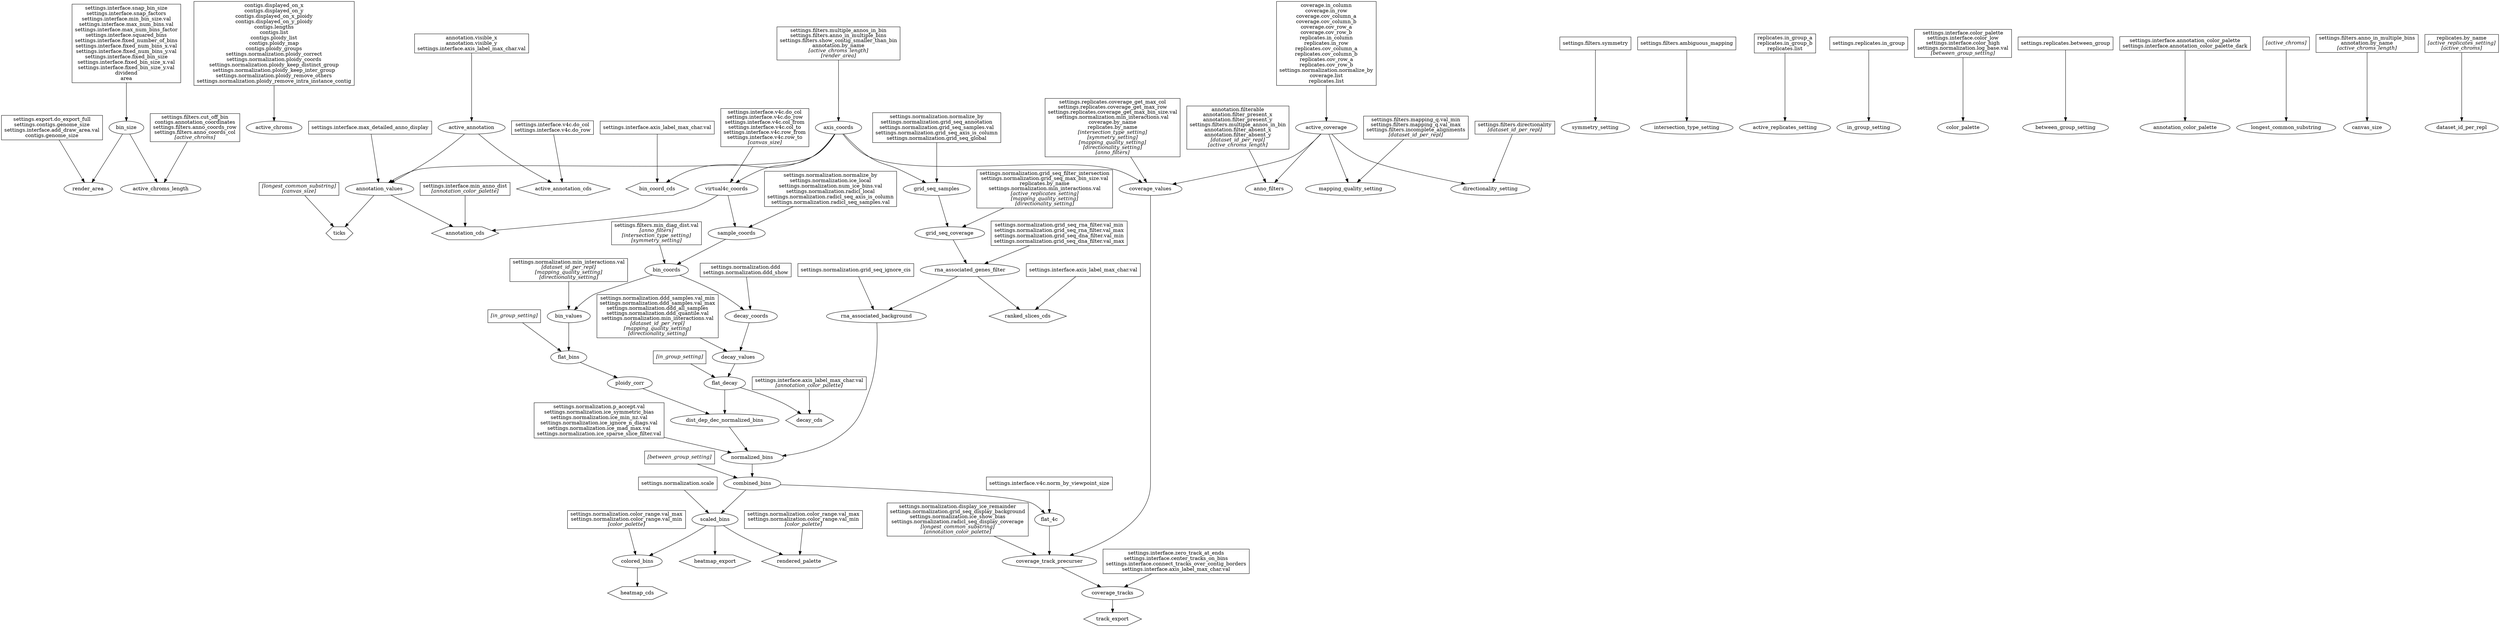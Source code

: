 digraph libContactMappingFlowDiagram {
        bin_size_in [shape=box, label=<settings.interface.snap_bin_size<br/>settings.interface.snap_factors<br/>settings.interface.min_bin_size.val<br/>settings.interface.max_num_bins.val<br/>settings.interface.max_num_bins_factor<br/>settings.interface.squared_bins<br/>settings.interface.fixed_number_of_bins<br/>settings.interface.fixed_num_bins_x.val<br/>settings.interface.fixed_num_bins_y.val<br/>settings.interface.fixed_bin_size<br/>settings.interface.fixed_bin_size_x.val<br/>settings.interface.fixed_bin_size_y.val<br/>dividend<br/>area<br/>>];
        bin_size_in -> bin_size;
        render_area_in [shape=box, label=<settings.export.do_export_full<br/>settings.contigs.genome_size<br/>settings.interface.add_draw_area.val<br/>contigs.genome_size<br/>>];
        render_area_in -> render_area;
        bin_size -> render_area;
        active_chroms_in [shape=box, label=<contigs.displayed_on_x<br/>contigs.displayed_on_y<br/>contigs.displayed_on_x_ploidy<br/>contigs.displayed_on_y_ploidy<br/>contigs.lengths<br/>contigs.list<br/>contigs.ploidy_list<br/>contigs.ploidy_map<br/>contigs.ploidy_groups<br/>settings.normalization.ploidy_correct<br/>settings.normalization.ploidy_coords<br/>settings.normalization.ploidy_keep_distinct_group<br/>settings.normalization.ploidy_keep_inter_group<br/>settings.normalization.ploidy_remove_others<br/>settings.normalization.ploidy_remove_intra_instance_contig<br/>>];
        active_chroms_in -> active_chroms;
        axis_coords_in [shape=box, label=<settings.filters.multiple_annos_in_bin<br/>settings.filters.anno_in_multiple_bins<br/>settings.filters.show_contig_smaller_than_bin<br/>annotation.by_name<br/><i>[active_chroms_length]</i><br/><i>[render_area]</i><br/>>];
        axis_coords_in -> axis_coords;
        symmetry_setting_in [shape=box, label=<settings.filters.symmetry<br/>>];
        symmetry_setting_in -> symmetry_setting;
        bin_coords_in [shape=box, label=<settings.filters.min_diag_dist.val<br/><i>[anno_filters]</i><br/><i>[intersection_type_setting]</i><br/><i>[symmetry_setting]</i><br/>>];
        bin_coords_in -> bin_coords;
        sample_coords -> bin_coords;
        decay_coords_in [shape=box, label=<settings.normalization.ddd<br/>settings.normalization.ddd_show<br/>>];
        decay_coords_in -> decay_coords;
        bin_coords -> decay_coords;
        flat_decay_in [shape=box, label=<<i>[in_group_setting]</i><br/>>];
        flat_decay_in -> flat_decay;
        decay_values -> flat_decay;
        intersection_type_setting_in [shape=box, label=<settings.filters.ambiguous_mapping<br/>>];
        intersection_type_setting_in -> intersection_type_setting;
        active_replicates_setting_in [shape=box, label=<replicates.in_group_a<br/>replicates.in_group_b<br/>replicates.list<br/>>];
        active_replicates_setting_in -> active_replicates_setting;
        active_coverage_in [shape=box, label=<coverage.in_column<br/>coverage.in_row<br/>coverage.cov_column_a<br/>coverage.cov_column_b<br/>coverage.cov_row_a<br/>coverage.cov_row_b<br/>replicates.in_column<br/>replicates.in_row<br/>replicates.cov_column_a<br/>replicates.cov_column_b<br/>replicates.cov_row_a<br/>replicates.cov_row_b<br/>settings.normalization.normalize_by<br/>coverage.list<br/>replicates.list<br/>>];
        active_coverage_in -> active_coverage;
        coverage_values_in [shape=box, label=<settings.replicates.coverage_get_max_col<br/>settings.replicates.coverage_get_max_row<br/>settings.replicates.coverage_get_max_bin_size.val<br/>settings.normalization.min_interactions.val<br/>coverage.by_name<br/>replicates.by_name<br/><i>[intersection_type_setting]</i><br/><i>[symmetry_setting]</i><br/><i>[mapping_quality_setting]</i><br/><i>[directionality_setting]</i><br/><i>[anno_filters]</i><br/>>];
        coverage_values_in -> coverage_values;
        active_coverage -> coverage_values;
        axis_coords -> coverage_values;
        bin_values_in [shape=box, label=<settings.normalization.min_interactions.val<br/><i>[dataset_id_per_repl]</i><br/><i>[mapping_quality_setting]</i><br/><i>[directionality_setting]</i><br/>>];
        bin_values_in -> bin_values;
        bin_coords -> bin_values;
        decay_values_in [shape=box, label=<settings.normalization.ddd_samples.val_min<br/>settings.normalization.ddd_samples.val_max<br/>settings.normalization.ddd_all_samples<br/>settings.normalization.ddd_quantile.val<br/>settings.normalization.min_interactions.val<br/><i>[dataset_id_per_repl]</i><br/><i>[mapping_quality_setting]</i><br/><i>[directionality_setting]</i><br/>>];
        decay_values_in -> decay_values;
        decay_coords -> decay_values;
        flat_bins_in [shape=box, label=<<i>[in_group_setting]</i><br/>>];
        flat_bins_in -> flat_bins;
        bin_values -> flat_bins;
        flat_bins -> ploidy_corr;
        in_group_setting_in [shape=box, label=<settings.replicates.in_group<br/>>];
        in_group_setting_in -> in_group_setting;
        normalized_bins_in [shape=box, label=<settings.normalization.p_accept.val<br/>settings.normalization.ice_symmetric_bias<br/>settings.normalization.ice_min_nz.val<br/>settings.normalization.ice_ignore_n_diags.val<br/>settings.normalization.ice_mad_max.val<br/>settings.normalization.ice_sparse_slice_filter.val<br/>>];
        normalized_bins_in -> normalized_bins;
        dist_dep_dec_normalized_bins -> normalized_bins;
        rna_associated_background -> normalized_bins;
        ploidy_corr -> dist_dep_dec_normalized_bins;
        flat_decay -> dist_dep_dec_normalized_bins;
        decay_cds_in [shape=box, label=<settings.interface.axis_label_max_char.val<br/><i>[annotation_color_palette]</i><br/>>];
        decay_cds_in -> decay_cds;
        decay_cds [shape=hexagon];
        flat_decay -> decay_cds;
        color_palette_in [shape=box, label=<settings.interface.color_palette<br/>settings.interface.color_low<br/>settings.interface.color_high<br/>settings.normalization.log_base.val<br/><i>[between_group_setting]</i><br/>>];
        color_palette_in -> color_palette;
        between_group_setting_in [shape=box, label=<settings.replicates.between_group<br/>>];
        between_group_setting_in -> between_group_setting;
        combined_bins_in [shape=box, label=<<i>[between_group_setting]</i><br/>>];
        combined_bins_in -> combined_bins;
        normalized_bins -> combined_bins;
        colored_bins_in [shape=box, label=<settings.normalization.color_range.val_max<br/>settings.normalization.color_range.val_min<br/><i>[color_palette]</i><br/>>];
        colored_bins_in -> colored_bins;
        scaled_bins -> colored_bins;
        active_annotation_in [shape=box, label=<annotation.visible_x<br/>annotation.visible_y<br/>settings.interface.axis_label_max_char.val<br/>>];
        active_annotation_in -> active_annotation;
        annotation_values_in [shape=box, label=<settings.interface.max_detailed_anno_display<br/>>];
        annotation_values_in -> annotation_values;
        active_annotation -> annotation_values;
        axis_coords -> annotation_values;
        annotation_cds_in [shape=box, label=<settings.interface.min_anno_dist<br/><i>[annotation_color_palette]</i><br/>>];
        annotation_cds_in -> annotation_cds;
        annotation_cds [shape=hexagon];
        annotation_values -> annotation_cds;
        virtual4c_coords -> annotation_cds;
        annotation_color_palette_in [shape=box, label=<settings.interface.annotation_color_palette<br/>settings.interface.annotation_color_palette_dark<br/>>];
        annotation_color_palette_in -> annotation_color_palette;
        active_annotation_cds_in [shape=box, label=<settings.interface.v4c.do_col<br/>settings.interface.v4c.do_row<br/>>];
        active_annotation_cds_in -> active_annotation_cds;
        active_annotation_cds [shape=hexagon];
        active_annotation -> active_annotation_cds;
        heatmap_cds [shape=hexagon];
        colored_bins -> heatmap_cds;
        heatmap_export [shape=hexagon];
        scaled_bins -> heatmap_export;
        track_export [shape=hexagon];
        coverage_tracks -> track_export;
        scaled_bins_in [shape=box, label=<settings.normalization.scale<br/>>];
        scaled_bins_in -> scaled_bins;
        combined_bins -> scaled_bins;
        ticks_in [shape=box, label=<<i>[longest_common_substring]</i><br/><i>[canvas_size]</i><br/>>];
        ticks_in -> ticks;
        ticks [shape=hexagon];
        annotation_values -> ticks;
        coverage_track_precurser_in [shape=box, label=<settings.normalization.display_ice_remainder<br/>settings.normalization.grid_seq_display_background<br/>settings.normalization.ice_show_bias<br/>settings.normalization.radicl_seq_display_coverage<br/><i>[longest_common_substring]</i><br/><i>[annotation_color_palette]</i><br/>>];
        coverage_track_precurser_in -> coverage_track_precurser;
        coverage_values -> coverage_track_precurser;
        flat_4c -> coverage_track_precurser;
        coverage_tracks_in [shape=box, label=<settings.interface.zero_track_at_ends<br/>settings.interface.center_tracks_on_bins<br/>settings.interface.connect_tracks_over_contig_borders<br/>settings.interface.axis_label_max_char.val<br/>>];
        coverage_tracks_in -> coverage_tracks;
        coverage_track_precurser -> coverage_tracks;
        rendered_palette_in [shape=box, label=<settings.normalization.color_range.val_max<br/>settings.normalization.color_range.val_min<br/><i>[color_palette]</i><br/>>];
        rendered_palette_in -> rendered_palette;
        rendered_palette [shape=hexagon];
        scaled_bins -> rendered_palette;
        anno_filters_in [shape=box, label=<annotation.filterable<br/>annotation.filter_present_x<br/>annotation.filter_present_y<br/>settings.filters.multiple_annos_in_bin<br/>annotation.filter_absent_x<br/>annotation.filter_absent_y<br/><i>[dataset_id_per_repl]</i><br/><i>[active_chroms_length]</i><br/>>];
        anno_filters_in -> anno_filters;
        active_coverage -> anno_filters;
        longest_common_substring_in [shape=box, label=<<i>[active_chroms]</i><br/>>];
        longest_common_substring_in -> longest_common_substring;
        canvas_size_in [shape=box, label=<settings.filters.anno_in_multiple_bins<br/>annotation.by_name<br/><i>[active_chroms_length]</i><br/>>];
        canvas_size_in -> canvas_size;
        mapping_quality_setting_in [shape=box, label=<settings.filters.mapping_q.val_min<br/>settings.filters.mapping_q.val_max<br/>settings.filters.incomplete_alignments<br/><i>[dataset_id_per_repl]</i><br/>>];
        mapping_quality_setting_in -> mapping_quality_setting;
        active_coverage -> mapping_quality_setting;
        directionality_setting_in [shape=box, label=<settings.filters.directionality<br/><i>[dataset_id_per_repl]</i><br/>>];
        directionality_setting_in -> directionality_setting;
        active_coverage -> directionality_setting;
        ranked_slices_cds_in [shape=box, label=<settings.interface.axis_label_max_char.val<br/>>];
        ranked_slices_cds_in -> ranked_slices_cds;
        ranked_slices_cds [shape=hexagon];
        rna_associated_genes_filter -> ranked_slices_cds;
        grid_seq_coverage_in [shape=box, label=<settings.normalization.grid_seq_filter_intersection<br/>settings.normalization.grid_seq_max_bin_size.val<br/>replicates.by_name<br/>settings.normalization.min_interactions.val<br/><i>[active_replicates_setting]</i><br/><i>[mapping_quality_setting]</i><br/><i>[directionality_setting]</i><br/>>];
        grid_seq_coverage_in -> grid_seq_coverage;
        grid_seq_samples -> grid_seq_coverage;
        rna_associated_genes_filter_in [shape=box, label=<settings.normalization.grid_seq_rna_filter.val_min<br/>settings.normalization.grid_seq_rna_filter.val_max<br/>settings.normalization.grid_seq_dna_filter.val_min<br/>settings.normalization.grid_seq_dna_filter.val_max<br/>>];
        rna_associated_genes_filter_in -> rna_associated_genes_filter;
        grid_seq_coverage -> rna_associated_genes_filter;
        rna_associated_background_in [shape=box, label=<settings.normalization.grid_seq_ignore_cis<br/>>];
        rna_associated_background_in -> rna_associated_background;
        rna_associated_genes_filter -> rna_associated_background;
        grid_seq_samples_in [shape=box, label=<settings.normalization.normalize_by<br/>settings.normalization.grid_seq_annotation<br/>settings.normalization.grid_seq_samples.val<br/>settings.normalization.grid_seq_axis_is_column<br/>settings.normalization.grid_seq_global<br/>>];
        grid_seq_samples_in -> grid_seq_samples;
        axis_coords -> grid_seq_samples;
        dataset_id_per_repl_in [shape=box, label=<replicates.by_name<br/><i>[active_replicates_setting]</i><br/><i>[active_chroms]</i><br/>>];
        dataset_id_per_repl_in -> dataset_id_per_repl;
        active_chroms_length_in [shape=box, label=<settings.filters.cut_off_bin<br/>contigs.annotation_coordinates<br/>settings.filters.anno_coords_row<br/>settings.filters.anno_coords_col<br/><i>[active_chroms]</i><br/>>];
        active_chroms_length_in -> active_chroms_length;
        bin_size -> active_chroms_length;
        virtual4c_coords_in [shape=box, label=<settings.interface.v4c.do_col<br/>settings.interface.v4c.do_row<br/>settings.interface.v4c.col_from<br/>settings.interface.v4c.col_to<br/>settings.interface.v4c.row_from<br/>settings.interface.v4c.row_to<br/><i>[canvas_size]</i><br/>>];
        virtual4c_coords_in -> virtual4c_coords;
        axis_coords -> virtual4c_coords;
        flat_4c_in [shape=box, label=<settings.interface.v4c.norm_by_viewpoint_size<br/>>];
        flat_4c_in -> flat_4c;
        combined_bins -> flat_4c;
        sample_coords_in [shape=box, label=<settings.normalization.normalize_by<br/>settings.normalization.ice_local<br/>settings.normalization.num_ice_bins.val<br/>settings.normalization.radicl_local<br/>settings.normalization.radicl_seq_axis_is_column<br/>settings.normalization.radicl_seq_samples.val<br/>>];
        sample_coords_in -> sample_coords;
        virtual4c_coords -> sample_coords;
        bin_coord_cds_in [shape=box, label=<settings.interface.axis_label_max_char.val<br/>>];
        bin_coord_cds_in -> bin_coord_cds;
        bin_coord_cds [shape=hexagon];
        axis_coords -> bin_coord_cds;
}